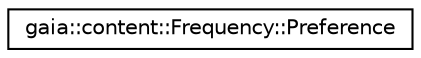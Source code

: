 digraph G
{
  edge [fontname="Helvetica",fontsize="10",labelfontname="Helvetica",labelfontsize="10"];
  node [fontname="Helvetica",fontsize="10",shape=record];
  rankdir=LR;
  Node1 [label="gaia::content::Frequency::Preference",height=0.2,width=0.4,color="black", fillcolor="white", style="filled",URL="$de/d1d/structgaia_1_1content_1_1_frequency_1_1_preference.html",tooltip="The preference setting for frequency."];
}
